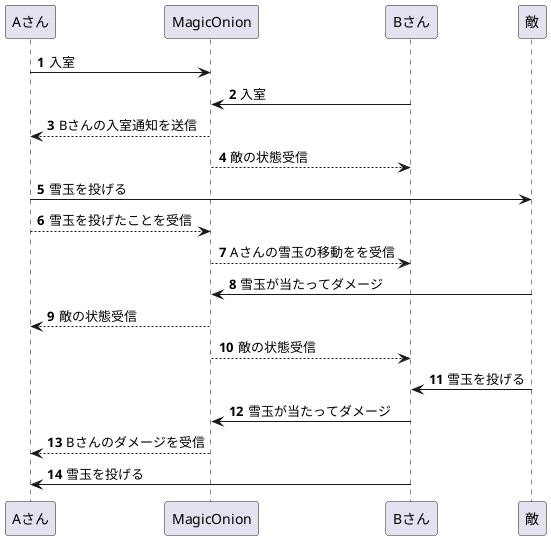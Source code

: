 @startuml
'https://plantuml.com/sequence-diagram

autonumber

Aさん -> MagicOnion: 入室
MagicOnion <- Bさん: 入室
Aさん <-- MagicOnion: Bさんの入室通知を送信



Bさん <-- MagicOnion :敵の状態受信

Aさん -> 敵:雪玉を投げる
Aさん --> MagicOnion:雪玉を投げたことを受信
MagicOnion --> Bさん:Aさんの雪玉の移動をを受信

敵 -> MagicOnion:雪玉が当たってダメージ
MagicOnion --> Aさん:敵の状態受信
MagicOnion --> Bさん:敵の状態受信

敵 -> Bさん:雪玉を投げる
Bさん -> MagicOnion:雪玉が当たってダメージ
MagicOnion -->Aさん:Bさんのダメージを受信

Bさん->Aさん:雪玉を投げる

@enduml